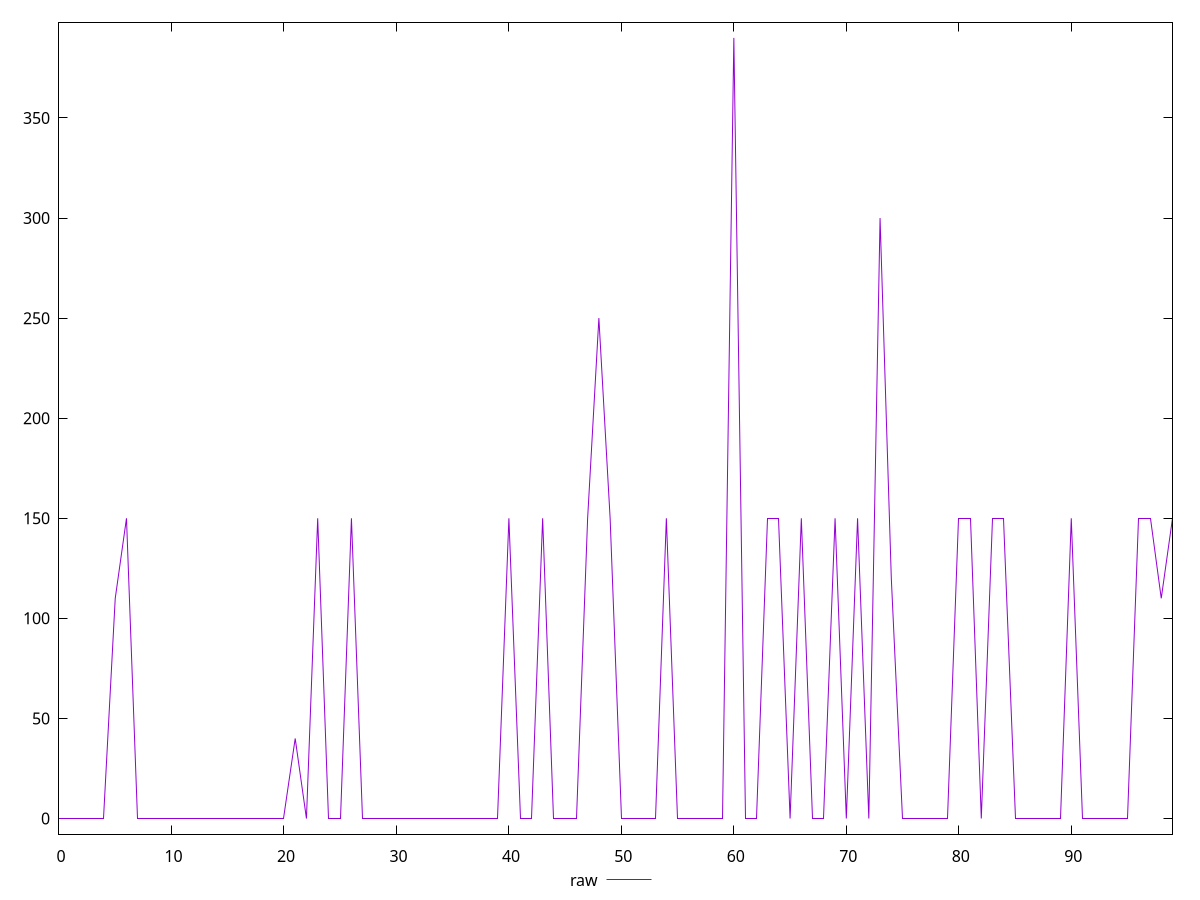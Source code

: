 reset

$raw <<EOF
0 0
1 0
2 0
3 0
4 0
5 110
6 150
7 0
8 0
9 0
10 0
11 0
12 0
13 0
14 0
15 0
16 0
17 0
18 0
19 0
20 0
21 40
22 0
23 150
24 0
25 0
26 150
27 0
28 0
29 0
30 0
31 0
32 0
33 0
34 0
35 0
36 0
37 0
38 0
39 0
40 150
41 0
42 0
43 150
44 0
45 0
46 0
47 150
48 250
49 150
50 0
51 0
52 0
53 0
54 150
55 0
56 0
57 0
58 0
59 0
60 390
61 0
62 0
63 150
64 150
65 0
66 150
67 0
68 0
69 150
70 0
71 150
72 0
73 300
74 120
75 0
76 0
77 0
78 0
79 0
80 150
81 150
82 0
83 150
84 150
85 0
86 0
87 0
88 0
89 0
90 150
91 0
92 0
93 0
94 0
95 0
96 150
97 150
98 110
99 150
EOF

set key outside below
set xrange [0:99]
set yrange [-7.8:397.8]
set trange [-7.8:397.8]
set terminal svg size 640, 500 enhanced background rgb 'white'
set output "reports/report_00027_2021-02-24T12-40-31.850Z/legacy-javascript/samples/astro/raw/values.svg"

plot $raw title "raw" with line

reset
